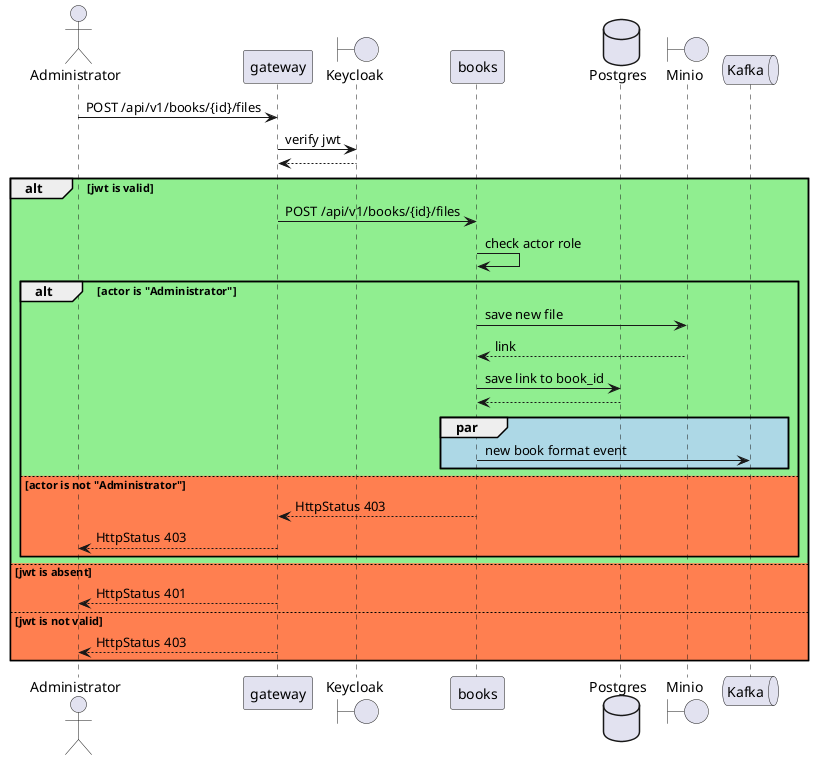 @startuml

actor "Administrator" as admin
participant "gateway" as gw
boundary "Keycloak" as kk
participant "books" as books
database "Postgres" as pg_books
boundary "Minio" as minio
queue "Kafka" as kafka

admin -> gw: POST /api/v1/books/{id}/files
gw -> kk: verify jwt
kk --> gw
alt #lightgreen jwt is valid
    gw -> books:  POST /api/v1/books/{id}/files
    books -> books: check actor role
    alt #lightgreen actor is "Administrator"
        books -> minio: save new file
        minio --> books: link
        books -> pg_books: save link to book_id
        pg_books --> books
        par #lightblue
            books -> kafka: new book format event
        end
    else #coral actor is not "Administrator"
        books --> gw: HttpStatus 403
        gw --> admin: HttpStatus 403
    end

else #coral jwt is absent
    gw --> admin: HttpStatus 401
else #coral jwt is not valid
    gw --> admin: HttpStatus 403
end

@enduml